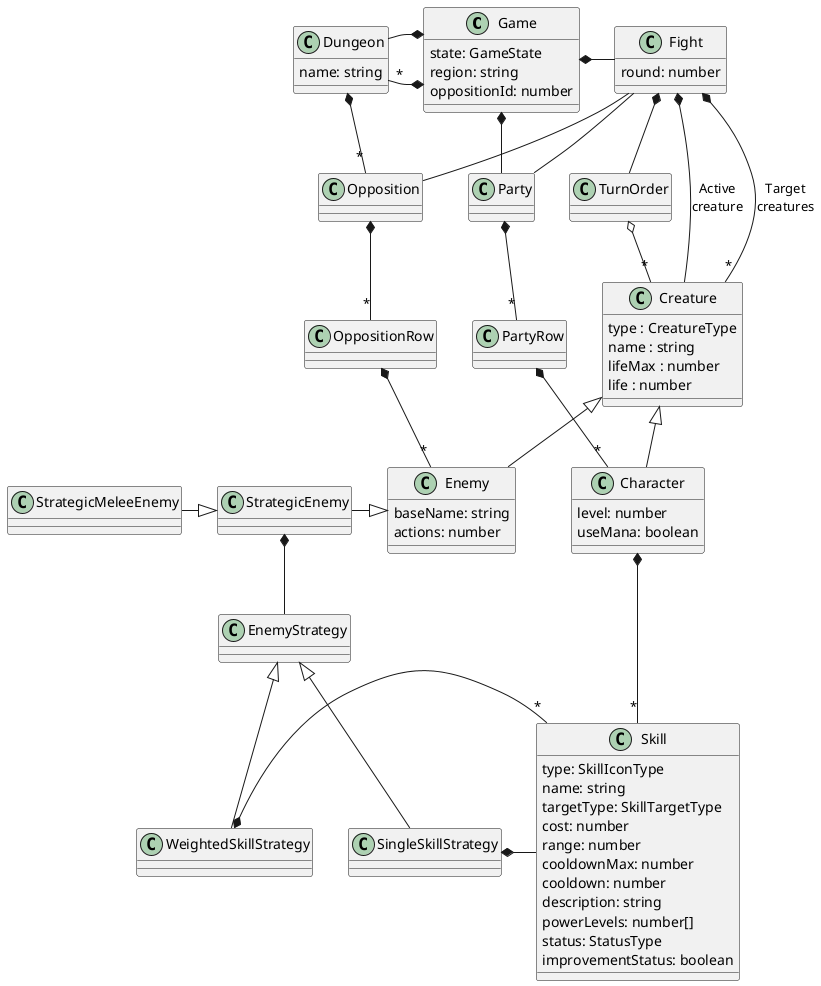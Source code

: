 @startuml

class Game {
  state: GameState
  region: string
  oppositionId: number
}

class Dungeon {
  name: string
}

class Fight {
  round: number
}

class Party {
}

class PartyRow {
}

class Opposition {
}

class OppositionRow {
}

class TurnOrder {
}

class Creature {
  type : CreatureType
  name : string
  lifeMax : number
  life : number
}

class Character {
  level: number
  useMana: boolean
}

class Enemy {
  baseName: string
  actions: number
}

class StrategicEnemy {
}

class StrategicMeleeEnemy {
}

class EnemyStrategy {
}

class SingleSkillStrategy {
}

class WeightedSkillStrategy {
}

class Skill {
  type: SkillIconType
  name: string
  targetType: SkillTargetType
  cost: number
  range: number
  cooldownMax: number
  cooldown: number
  description: string
  powerLevels: number[]
  status: StatusType
  improvementStatus: boolean
}

Game *-left- "*" Dungeon
Game *-left- Dungeon
Game *-right- Fight
Game *-- Party
Dungeon *-- "*" Opposition
Fight -- Party
Fight -- Opposition
Fight *-- TurnOrder
Fight *-- Creature : "Active\ncreature"
Fight *-- "*" Creature : "Target\ncreatures"
TurnOrder o-- "*" Creature
Party *-- "*" PartyRow
PartyRow *-- "*" Character
Opposition *-- "*" OppositionRow
OppositionRow *-- "*" Enemy
Creature <|-- Character
Character *-- "*" Skill
Creature <|-- Enemy
Enemy <|-right- StrategicEnemy
StrategicEnemy <|-left- StrategicMeleeEnemy
StrategicEnemy *-- EnemyStrategy
EnemyStrategy <|-- SingleSkillStrategy
SingleSkillStrategy *-right- Skill
EnemyStrategy <|-- WeightedSkillStrategy
WeightedSkillStrategy *-right- "*" Skill

@enduml
